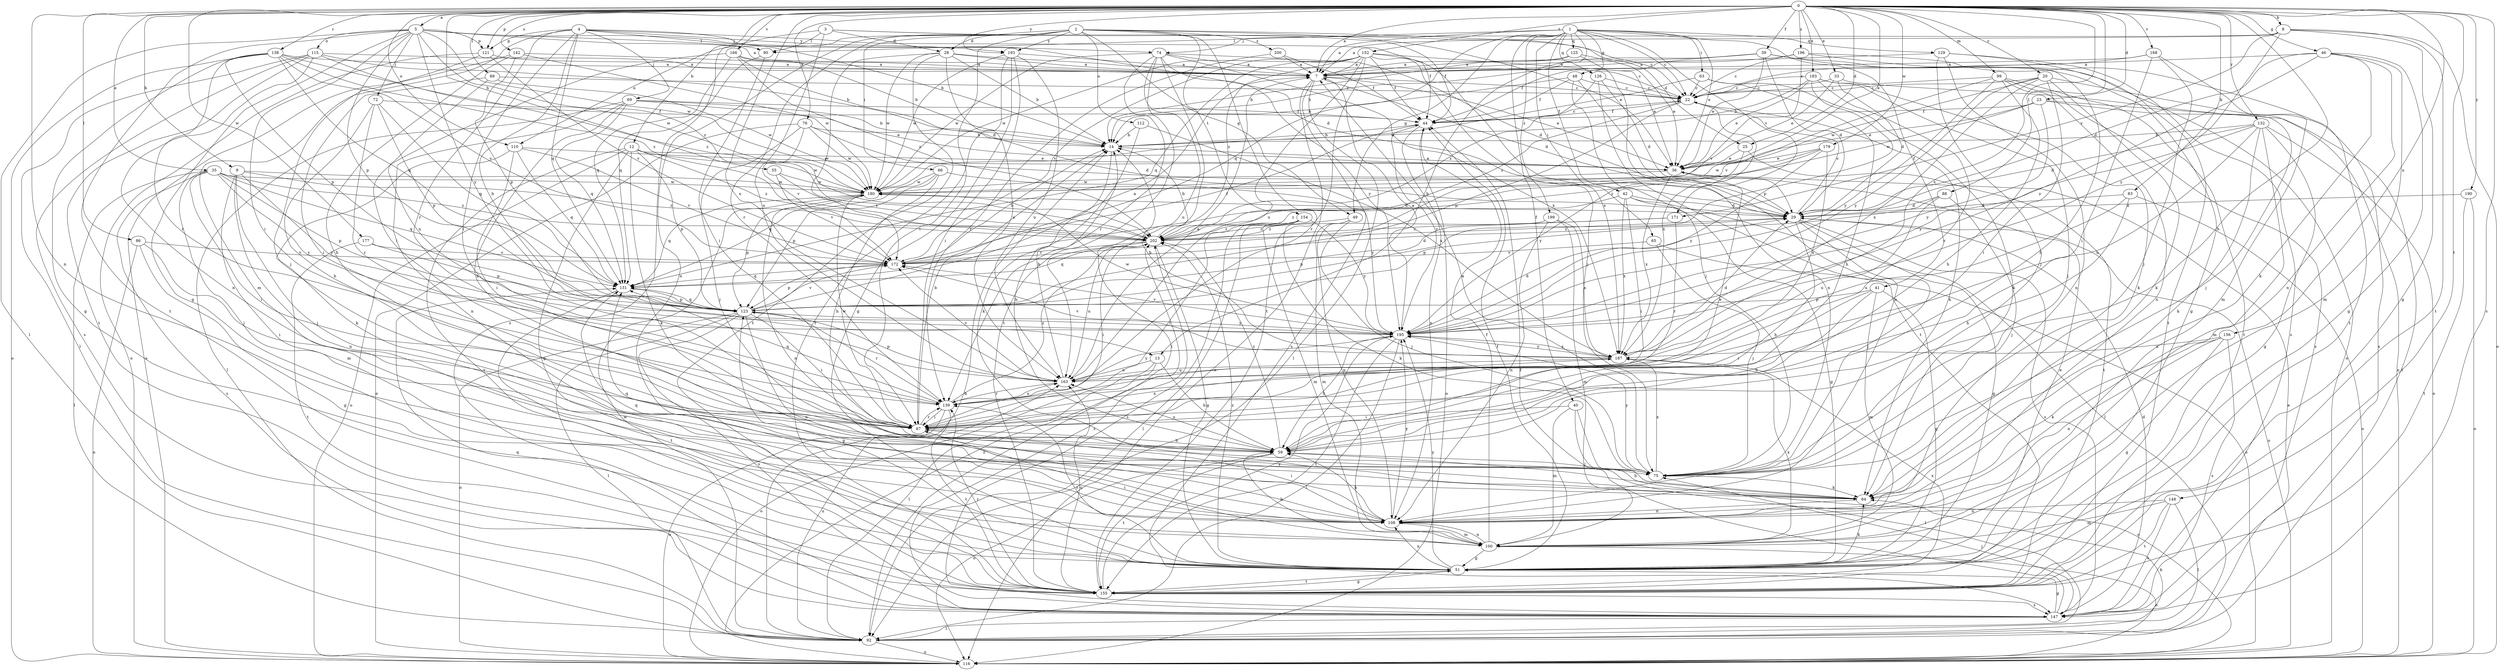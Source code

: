 strict digraph  {
0;
1;
2;
3;
4;
5;
7;
8;
9;
12;
13;
14;
20;
22;
23;
25;
28;
29;
33;
35;
36;
39;
40;
41;
42;
44;
46;
48;
49;
51;
55;
59;
63;
65;
66;
67;
69;
72;
74;
75;
76;
83;
84;
86;
88;
89;
90;
92;
99;
100;
108;
110;
112;
115;
116;
121;
123;
125;
126;
129;
131;
132;
138;
139;
142;
147;
148;
152;
154;
155;
156;
163;
166;
168;
171;
172;
177;
179;
180;
183;
187;
190;
193;
195;
196;
199;
200;
202;
0 -> 5  [label=a];
0 -> 7  [label=a];
0 -> 8  [label=b];
0 -> 9  [label=b];
0 -> 12  [label=b];
0 -> 20  [label=c];
0 -> 23  [label=d];
0 -> 25  [label=d];
0 -> 33  [label=e];
0 -> 35  [label=e];
0 -> 36  [label=e];
0 -> 39  [label=f];
0 -> 46  [label=g];
0 -> 55  [label=h];
0 -> 59  [label=h];
0 -> 76  [label=k];
0 -> 83  [label=k];
0 -> 86  [label=l];
0 -> 88  [label=l];
0 -> 89  [label=l];
0 -> 99  [label=m];
0 -> 108  [label=n];
0 -> 110  [label=o];
0 -> 121  [label=p];
0 -> 132  [label=r];
0 -> 138  [label=r];
0 -> 142  [label=s];
0 -> 147  [label=s];
0 -> 148  [label=t];
0 -> 152  [label=t];
0 -> 156  [label=u];
0 -> 163  [label=u];
0 -> 166  [label=v];
0 -> 168  [label=v];
0 -> 177  [label=w];
0 -> 179  [label=w];
0 -> 183  [label=x];
0 -> 187  [label=x];
0 -> 190  [label=y];
0 -> 193  [label=y];
0 -> 196  [label=z];
1 -> 7  [label=a];
1 -> 13  [label=b];
1 -> 22  [label=c];
1 -> 36  [label=e];
1 -> 40  [label=f];
1 -> 41  [label=f];
1 -> 42  [label=f];
1 -> 48  [label=g];
1 -> 49  [label=g];
1 -> 63  [label=i];
1 -> 65  [label=i];
1 -> 90  [label=l];
1 -> 125  [label=q];
1 -> 126  [label=q];
1 -> 129  [label=q];
1 -> 131  [label=q];
1 -> 171  [label=v];
1 -> 199  [label=z];
2 -> 25  [label=d];
2 -> 28  [label=d];
2 -> 36  [label=e];
2 -> 49  [label=g];
2 -> 66  [label=i];
2 -> 67  [label=i];
2 -> 108  [label=n];
2 -> 110  [label=o];
2 -> 112  [label=o];
2 -> 139  [label=r];
2 -> 154  [label=t];
2 -> 155  [label=t];
2 -> 193  [label=y];
2 -> 200  [label=z];
3 -> 22  [label=c];
3 -> 28  [label=d];
3 -> 44  [label=f];
3 -> 90  [label=l];
3 -> 147  [label=s];
3 -> 163  [label=u];
4 -> 13  [label=b];
4 -> 14  [label=b];
4 -> 29  [label=d];
4 -> 44  [label=f];
4 -> 67  [label=i];
4 -> 69  [label=j];
4 -> 100  [label=m];
4 -> 121  [label=p];
4 -> 131  [label=q];
4 -> 139  [label=r];
4 -> 193  [label=y];
5 -> 7  [label=a];
5 -> 51  [label=g];
5 -> 67  [label=i];
5 -> 72  [label=j];
5 -> 74  [label=j];
5 -> 90  [label=l];
5 -> 92  [label=l];
5 -> 115  [label=o];
5 -> 121  [label=p];
5 -> 123  [label=p];
5 -> 155  [label=t];
5 -> 180  [label=w];
5 -> 195  [label=y];
5 -> 202  [label=z];
7 -> 22  [label=c];
7 -> 29  [label=d];
7 -> 36  [label=e];
7 -> 92  [label=l];
7 -> 116  [label=o];
7 -> 147  [label=s];
8 -> 7  [label=a];
8 -> 51  [label=g];
8 -> 74  [label=j];
8 -> 116  [label=o];
8 -> 155  [label=t];
8 -> 171  [label=v];
8 -> 195  [label=y];
9 -> 75  [label=j];
9 -> 100  [label=m];
9 -> 108  [label=n];
9 -> 180  [label=w];
9 -> 195  [label=y];
9 -> 202  [label=z];
12 -> 36  [label=e];
12 -> 51  [label=g];
12 -> 84  [label=k];
12 -> 116  [label=o];
12 -> 123  [label=p];
12 -> 155  [label=t];
12 -> 180  [label=w];
12 -> 202  [label=z];
13 -> 59  [label=h];
13 -> 92  [label=l];
13 -> 116  [label=o];
13 -> 163  [label=u];
14 -> 36  [label=e];
14 -> 59  [label=h];
20 -> 22  [label=c];
20 -> 67  [label=i];
20 -> 84  [label=k];
20 -> 147  [label=s];
20 -> 180  [label=w];
20 -> 187  [label=x];
20 -> 195  [label=y];
22 -> 44  [label=f];
22 -> 84  [label=k];
22 -> 123  [label=p];
22 -> 187  [label=x];
22 -> 202  [label=z];
23 -> 36  [label=e];
23 -> 44  [label=f];
23 -> 75  [label=j];
23 -> 92  [label=l];
23 -> 180  [label=w];
23 -> 195  [label=y];
25 -> 36  [label=e];
25 -> 155  [label=t];
25 -> 195  [label=y];
28 -> 7  [label=a];
28 -> 14  [label=b];
28 -> 22  [label=c];
28 -> 155  [label=t];
28 -> 163  [label=u];
28 -> 172  [label=v];
28 -> 180  [label=w];
29 -> 22  [label=c];
29 -> 51  [label=g];
29 -> 59  [label=h];
29 -> 75  [label=j];
29 -> 116  [label=o];
29 -> 147  [label=s];
29 -> 202  [label=z];
33 -> 22  [label=c];
33 -> 29  [label=d];
33 -> 36  [label=e];
33 -> 116  [label=o];
35 -> 67  [label=i];
35 -> 75  [label=j];
35 -> 92  [label=l];
35 -> 123  [label=p];
35 -> 131  [label=q];
35 -> 147  [label=s];
35 -> 180  [label=w];
35 -> 195  [label=y];
35 -> 202  [label=z];
36 -> 180  [label=w];
36 -> 187  [label=x];
39 -> 7  [label=a];
39 -> 14  [label=b];
39 -> 29  [label=d];
39 -> 36  [label=e];
39 -> 44  [label=f];
39 -> 51  [label=g];
39 -> 116  [label=o];
40 -> 67  [label=i];
40 -> 92  [label=l];
40 -> 100  [label=m];
40 -> 116  [label=o];
41 -> 51  [label=g];
41 -> 59  [label=h];
41 -> 67  [label=i];
41 -> 100  [label=m];
41 -> 123  [label=p];
42 -> 29  [label=d];
42 -> 51  [label=g];
42 -> 67  [label=i];
42 -> 92  [label=l];
42 -> 187  [label=x];
42 -> 202  [label=z];
44 -> 14  [label=b];
44 -> 22  [label=c];
44 -> 108  [label=n];
44 -> 116  [label=o];
44 -> 195  [label=y];
46 -> 7  [label=a];
46 -> 29  [label=d];
46 -> 51  [label=g];
46 -> 84  [label=k];
46 -> 100  [label=m];
46 -> 108  [label=n];
46 -> 195  [label=y];
48 -> 14  [label=b];
48 -> 22  [label=c];
48 -> 44  [label=f];
48 -> 75  [label=j];
48 -> 108  [label=n];
49 -> 75  [label=j];
49 -> 100  [label=m];
49 -> 108  [label=n];
49 -> 202  [label=z];
51 -> 36  [label=e];
51 -> 44  [label=f];
51 -> 84  [label=k];
51 -> 108  [label=n];
51 -> 123  [label=p];
51 -> 139  [label=r];
51 -> 155  [label=t];
51 -> 195  [label=y];
51 -> 202  [label=z];
55 -> 172  [label=v];
55 -> 180  [label=w];
55 -> 202  [label=z];
59 -> 75  [label=j];
59 -> 116  [label=o];
59 -> 155  [label=t];
59 -> 163  [label=u];
59 -> 202  [label=z];
63 -> 22  [label=c];
63 -> 59  [label=h];
63 -> 84  [label=k];
63 -> 180  [label=w];
65 -> 75  [label=j];
65 -> 116  [label=o];
65 -> 172  [label=v];
66 -> 59  [label=h];
66 -> 123  [label=p];
66 -> 131  [label=q];
66 -> 180  [label=w];
66 -> 195  [label=y];
67 -> 14  [label=b];
67 -> 36  [label=e];
67 -> 59  [label=h];
67 -> 139  [label=r];
67 -> 180  [label=w];
67 -> 187  [label=x];
69 -> 14  [label=b];
69 -> 36  [label=e];
69 -> 44  [label=f];
69 -> 59  [label=h];
69 -> 92  [label=l];
69 -> 108  [label=n];
69 -> 131  [label=q];
72 -> 44  [label=f];
72 -> 59  [label=h];
72 -> 123  [label=p];
72 -> 131  [label=q];
72 -> 139  [label=r];
74 -> 7  [label=a];
74 -> 29  [label=d];
74 -> 92  [label=l];
74 -> 139  [label=r];
74 -> 155  [label=t];
74 -> 163  [label=u];
74 -> 180  [label=w];
74 -> 187  [label=x];
74 -> 195  [label=y];
75 -> 7  [label=a];
75 -> 84  [label=k];
75 -> 187  [label=x];
75 -> 195  [label=y];
76 -> 14  [label=b];
76 -> 29  [label=d];
76 -> 75  [label=j];
76 -> 116  [label=o];
76 -> 172  [label=v];
76 -> 180  [label=w];
83 -> 29  [label=d];
83 -> 59  [label=h];
83 -> 116  [label=o];
83 -> 163  [label=u];
84 -> 59  [label=h];
84 -> 108  [label=n];
84 -> 131  [label=q];
86 -> 51  [label=g];
86 -> 67  [label=i];
86 -> 116  [label=o];
86 -> 172  [label=v];
88 -> 29  [label=d];
88 -> 75  [label=j];
88 -> 123  [label=p];
88 -> 163  [label=u];
89 -> 22  [label=c];
89 -> 67  [label=i];
89 -> 163  [label=u];
89 -> 180  [label=w];
90 -> 67  [label=i];
90 -> 131  [label=q];
92 -> 14  [label=b];
92 -> 36  [label=e];
92 -> 84  [label=k];
92 -> 116  [label=o];
92 -> 163  [label=u];
92 -> 180  [label=w];
99 -> 22  [label=c];
99 -> 59  [label=h];
99 -> 108  [label=n];
99 -> 147  [label=s];
99 -> 155  [label=t];
99 -> 172  [label=v];
99 -> 195  [label=y];
100 -> 44  [label=f];
100 -> 51  [label=g];
100 -> 59  [label=h];
100 -> 67  [label=i];
100 -> 108  [label=n];
100 -> 116  [label=o];
100 -> 187  [label=x];
108 -> 59  [label=h];
108 -> 67  [label=i];
108 -> 100  [label=m];
108 -> 131  [label=q];
108 -> 195  [label=y];
110 -> 36  [label=e];
110 -> 67  [label=i];
110 -> 84  [label=k];
110 -> 131  [label=q];
110 -> 172  [label=v];
112 -> 14  [label=b];
112 -> 84  [label=k];
112 -> 187  [label=x];
115 -> 7  [label=a];
115 -> 14  [label=b];
115 -> 92  [label=l];
115 -> 108  [label=n];
115 -> 147  [label=s];
115 -> 155  [label=t];
115 -> 202  [label=z];
116 -> 202  [label=z];
121 -> 7  [label=a];
121 -> 75  [label=j];
121 -> 116  [label=o];
121 -> 172  [label=v];
123 -> 7  [label=a];
123 -> 67  [label=i];
123 -> 92  [label=l];
123 -> 108  [label=n];
123 -> 116  [label=o];
123 -> 131  [label=q];
123 -> 139  [label=r];
123 -> 147  [label=s];
123 -> 172  [label=v];
123 -> 195  [label=y];
125 -> 7  [label=a];
125 -> 14  [label=b];
125 -> 36  [label=e];
125 -> 108  [label=n];
126 -> 22  [label=c];
126 -> 29  [label=d];
126 -> 155  [label=t];
126 -> 202  [label=z];
129 -> 7  [label=a];
129 -> 75  [label=j];
129 -> 108  [label=n];
129 -> 147  [label=s];
129 -> 155  [label=t];
131 -> 123  [label=p];
131 -> 155  [label=t];
132 -> 14  [label=b];
132 -> 29  [label=d];
132 -> 51  [label=g];
132 -> 84  [label=k];
132 -> 100  [label=m];
132 -> 116  [label=o];
132 -> 163  [label=u];
132 -> 195  [label=y];
138 -> 7  [label=a];
138 -> 51  [label=g];
138 -> 116  [label=o];
138 -> 123  [label=p];
138 -> 131  [label=q];
138 -> 139  [label=r];
138 -> 172  [label=v];
138 -> 180  [label=w];
138 -> 202  [label=z];
139 -> 67  [label=i];
139 -> 116  [label=o];
139 -> 131  [label=q];
139 -> 155  [label=t];
139 -> 163  [label=u];
139 -> 202  [label=z];
142 -> 7  [label=a];
142 -> 59  [label=h];
142 -> 116  [label=o];
142 -> 123  [label=p];
142 -> 180  [label=w];
147 -> 29  [label=d];
147 -> 44  [label=f];
147 -> 51  [label=g];
147 -> 75  [label=j];
147 -> 92  [label=l];
147 -> 131  [label=q];
147 -> 202  [label=z];
148 -> 92  [label=l];
148 -> 100  [label=m];
148 -> 108  [label=n];
148 -> 147  [label=s];
148 -> 155  [label=t];
152 -> 7  [label=a];
152 -> 36  [label=e];
152 -> 44  [label=f];
152 -> 75  [label=j];
152 -> 131  [label=q];
152 -> 139  [label=r];
152 -> 163  [label=u];
152 -> 172  [label=v];
152 -> 180  [label=w];
152 -> 187  [label=x];
152 -> 202  [label=z];
154 -> 67  [label=i];
154 -> 84  [label=k];
154 -> 92  [label=l];
154 -> 100  [label=m];
154 -> 147  [label=s];
154 -> 195  [label=y];
154 -> 202  [label=z];
155 -> 51  [label=g];
155 -> 139  [label=r];
155 -> 147  [label=s];
155 -> 163  [label=u];
155 -> 187  [label=x];
155 -> 195  [label=y];
156 -> 51  [label=g];
156 -> 84  [label=k];
156 -> 108  [label=n];
156 -> 147  [label=s];
156 -> 187  [label=x];
163 -> 7  [label=a];
163 -> 14  [label=b];
163 -> 123  [label=p];
163 -> 139  [label=r];
163 -> 172  [label=v];
163 -> 195  [label=y];
166 -> 7  [label=a];
166 -> 14  [label=b];
166 -> 29  [label=d];
166 -> 67  [label=i];
166 -> 131  [label=q];
166 -> 202  [label=z];
168 -> 7  [label=a];
168 -> 22  [label=c];
168 -> 67  [label=i];
168 -> 75  [label=j];
168 -> 100  [label=m];
171 -> 123  [label=p];
171 -> 139  [label=r];
171 -> 202  [label=z];
172 -> 14  [label=b];
172 -> 29  [label=d];
172 -> 44  [label=f];
172 -> 123  [label=p];
172 -> 131  [label=q];
177 -> 123  [label=p];
177 -> 155  [label=t];
177 -> 172  [label=v];
179 -> 36  [label=e];
179 -> 180  [label=w];
179 -> 187  [label=x];
179 -> 195  [label=y];
179 -> 202  [label=z];
180 -> 29  [label=d];
180 -> 108  [label=n];
180 -> 123  [label=p];
180 -> 131  [label=q];
183 -> 14  [label=b];
183 -> 22  [label=c];
183 -> 36  [label=e];
183 -> 75  [label=j];
183 -> 84  [label=k];
183 -> 123  [label=p];
183 -> 139  [label=r];
187 -> 14  [label=b];
187 -> 29  [label=d];
187 -> 163  [label=u];
187 -> 172  [label=v];
187 -> 195  [label=y];
190 -> 29  [label=d];
190 -> 116  [label=o];
190 -> 155  [label=t];
193 -> 7  [label=a];
193 -> 51  [label=g];
193 -> 67  [label=i];
193 -> 155  [label=t];
193 -> 163  [label=u];
193 -> 180  [label=w];
195 -> 7  [label=a];
195 -> 29  [label=d];
195 -> 59  [label=h];
195 -> 92  [label=l];
195 -> 155  [label=t];
195 -> 172  [label=v];
195 -> 180  [label=w];
195 -> 187  [label=x];
196 -> 7  [label=a];
196 -> 22  [label=c];
196 -> 59  [label=h];
196 -> 155  [label=t];
196 -> 172  [label=v];
199 -> 100  [label=m];
199 -> 108  [label=n];
199 -> 187  [label=x];
199 -> 202  [label=z];
200 -> 7  [label=a];
200 -> 44  [label=f];
200 -> 139  [label=r];
202 -> 14  [label=b];
202 -> 51  [label=g];
202 -> 67  [label=i];
202 -> 131  [label=q];
202 -> 163  [label=u];
202 -> 172  [label=v];
}

